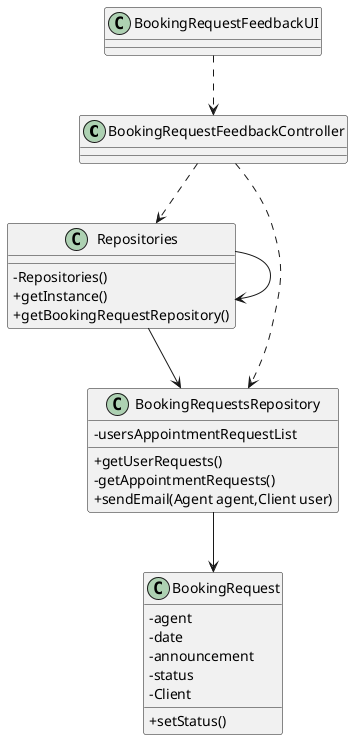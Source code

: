 @startuml
'skinparam monochrome true
skinparam packageStyle rectangle
skinparam shadowing false
skinparam linetype polyline
skinparam linetype orto

skinparam classAttributeIconSize 0

'left to right direction


class BookingRequestFeedbackController {
}


class Repositories{
    - Repositories()
    + getInstance()
    + getBookingRequestRepository()
}

class BookingRequestsRepository{
+getUserRequests()
-getAppointmentRequests()
+sendEmail(Agent agent,Client user)
-usersAppointmentRequestList
}



class BookingRequest{
-agent
-date
-announcement
-status
-Client
+setStatus()
}


class BookingRequestFeedbackUI {
}




BookingRequestFeedbackUI ..> BookingRequestFeedbackController
BookingRequestFeedbackController ..> Repositories
Repositories-->BookingRequestsRepository

BookingRequestsRepository-->BookingRequest
Repositories-->Repositories


BookingRequestFeedbackController..>BookingRequestsRepository


@enduml